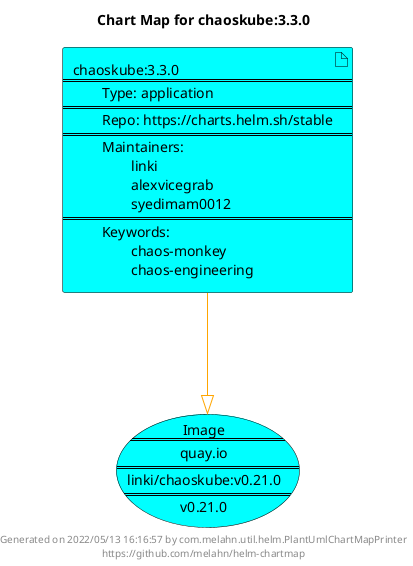 @startuml
skinparam linetype ortho
skinparam backgroundColor white
skinparam usecaseBorderColor black
skinparam usecaseArrowColor LightSlateGray
skinparam artifactBorderColor black
skinparam artifactArrowColor LightSlateGray

title Chart Map for chaoskube:3.3.0

'There is one referenced Helm Chart
artifact "chaoskube:3.3.0\n====\n\tType: application\n====\n\tRepo: https://charts.helm.sh/stable\n====\n\tMaintainers: \n\t\tlinki\n\t\talexvicegrab\n\t\tsyedimam0012\n====\n\tKeywords: \n\t\tchaos-monkey\n\t\tchaos-engineering" as chaoskube_3_3_0 #Cyan

'There is one referenced Docker Image
usecase "Image\n====\nquay.io\n====\nlinki/chaoskube:v0.21.0\n====\nv0.21.0" as quay_io_linki_chaoskube_v0_21_0 #Aqua

'Chart Dependencies
chaoskube_3_3_0--[#orange]-|>quay_io_linki_chaoskube_v0_21_0

center footer Generated on 2022/05/13 16:16:57 by com.melahn.util.helm.PlantUmlChartMapPrinter\nhttps://github.com/melahn/helm-chartmap
@enduml
